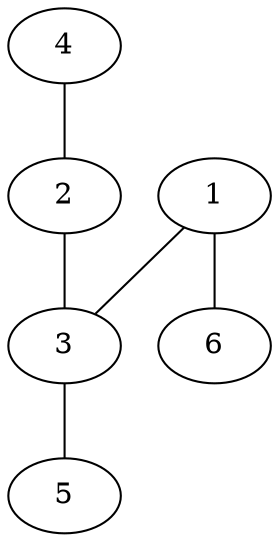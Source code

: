 graph BSP4 {

   graph [ code="1,2,3,4"];
   
v1[label="1"];
v2[label="2"];
v3[label="3"];
v4[label="4"];
v5[label="5"];
v6[label="6"];

v4--v2;
v2--v3;
v3--v5;
v1--v6;
v1--v3;
}


